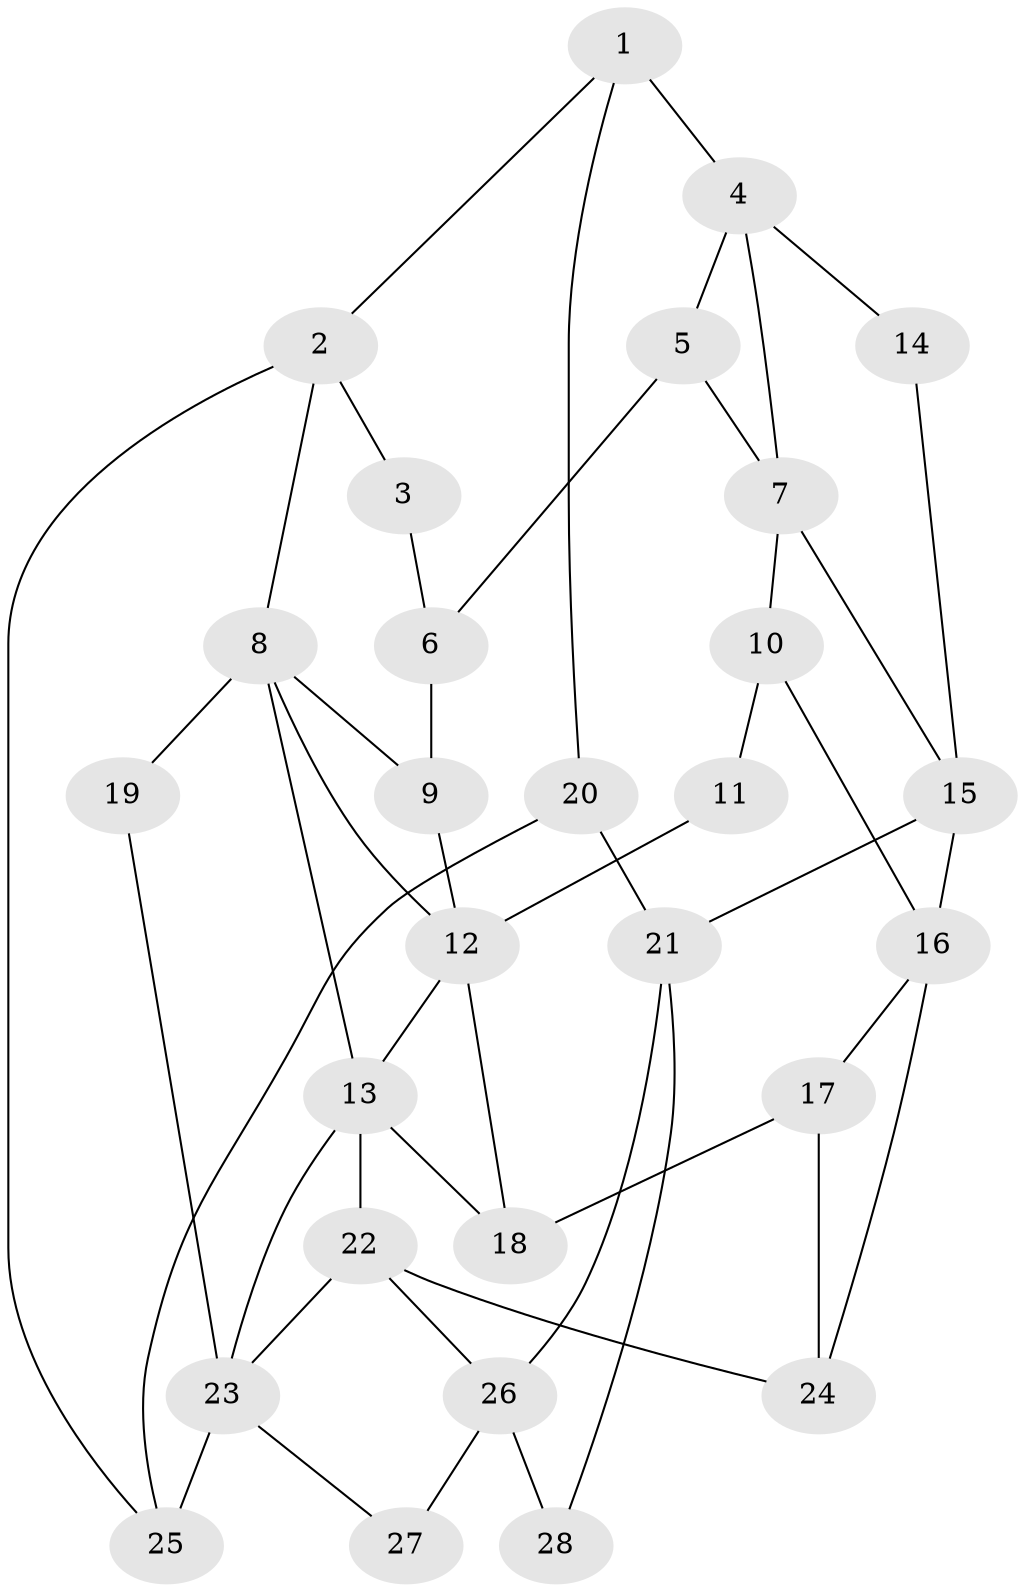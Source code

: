 // original degree distribution, {3: 0.03571428571428571, 6: 0.21428571428571427, 4: 0.25, 5: 0.5}
// Generated by graph-tools (version 1.1) at 2025/38/03/09/25 02:38:23]
// undirected, 28 vertices, 47 edges
graph export_dot {
graph [start="1"]
  node [color=gray90,style=filled];
  1;
  2;
  3;
  4;
  5;
  6;
  7;
  8;
  9;
  10;
  11;
  12;
  13;
  14;
  15;
  16;
  17;
  18;
  19;
  20;
  21;
  22;
  23;
  24;
  25;
  26;
  27;
  28;
  1 -- 2 [weight=1.0];
  1 -- 4 [weight=2.0];
  1 -- 20 [weight=1.0];
  2 -- 3 [weight=1.0];
  2 -- 8 [weight=1.0];
  2 -- 25 [weight=1.0];
  3 -- 6 [weight=1.0];
  4 -- 5 [weight=1.0];
  4 -- 7 [weight=1.0];
  4 -- 14 [weight=2.0];
  5 -- 6 [weight=1.0];
  5 -- 7 [weight=1.0];
  6 -- 9 [weight=1.0];
  7 -- 10 [weight=1.0];
  7 -- 15 [weight=1.0];
  8 -- 9 [weight=1.0];
  8 -- 12 [weight=1.0];
  8 -- 13 [weight=1.0];
  8 -- 19 [weight=2.0];
  9 -- 12 [weight=1.0];
  10 -- 11 [weight=1.0];
  10 -- 16 [weight=1.0];
  11 -- 12 [weight=2.0];
  12 -- 13 [weight=1.0];
  12 -- 18 [weight=1.0];
  13 -- 18 [weight=1.0];
  13 -- 22 [weight=1.0];
  13 -- 23 [weight=1.0];
  14 -- 15 [weight=1.0];
  15 -- 16 [weight=2.0];
  15 -- 21 [weight=2.0];
  16 -- 17 [weight=1.0];
  16 -- 24 [weight=1.0];
  17 -- 18 [weight=1.0];
  17 -- 24 [weight=1.0];
  19 -- 23 [weight=1.0];
  20 -- 21 [weight=2.0];
  20 -- 25 [weight=1.0];
  21 -- 26 [weight=1.0];
  21 -- 28 [weight=1.0];
  22 -- 23 [weight=1.0];
  22 -- 24 [weight=1.0];
  22 -- 26 [weight=1.0];
  23 -- 25 [weight=2.0];
  23 -- 27 [weight=1.0];
  26 -- 27 [weight=2.0];
  26 -- 28 [weight=2.0];
}

